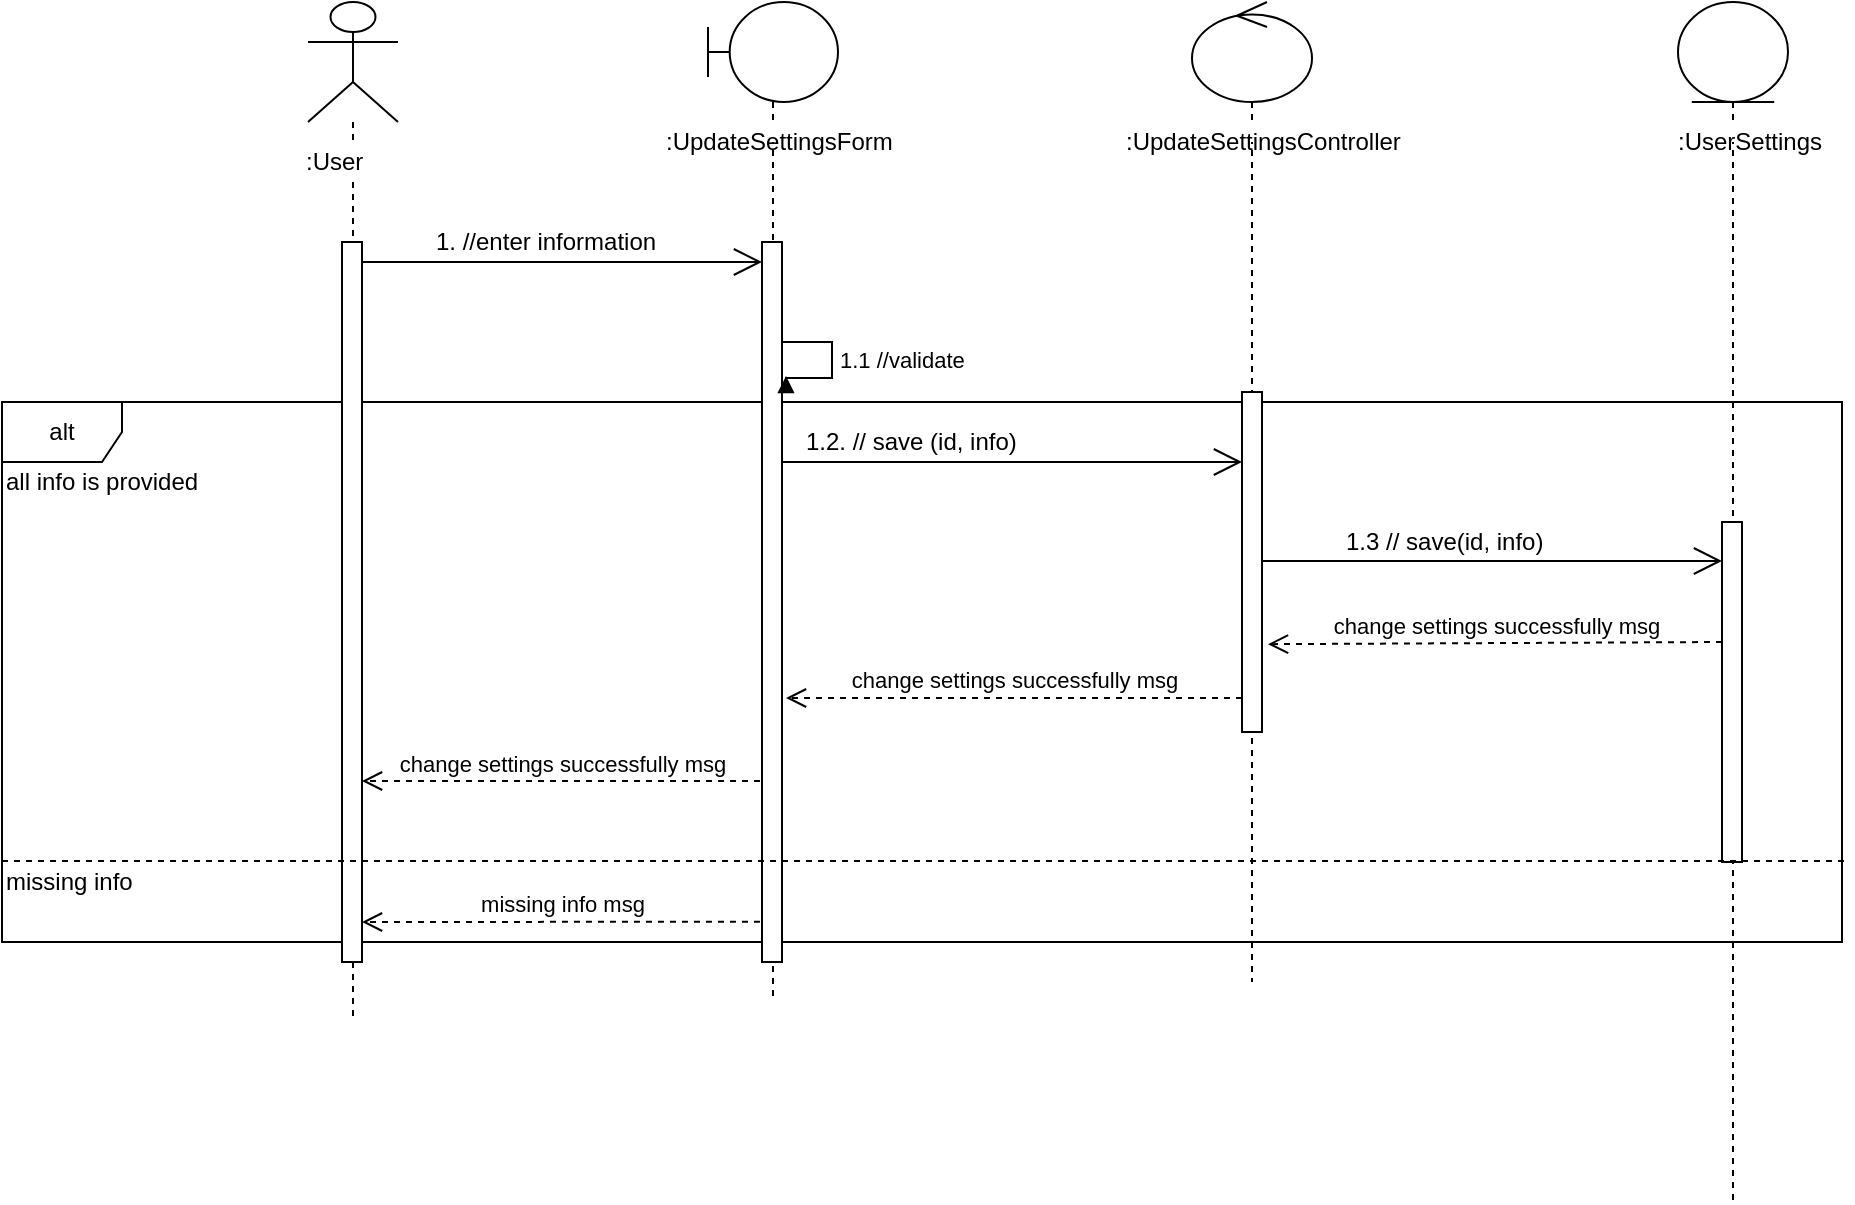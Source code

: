 <mxfile version="12.2.7" type="google" pages="1"><diagram id="9VVV0wmlApFZpibhe6T6" name="Page-1"><mxGraphModel dx="1822" dy="534" grid="1" gridSize="10" guides="1" tooltips="1" connect="1" arrows="1" fold="1" page="1" pageScale="1" pageWidth="850" pageHeight="1100" math="0" shadow="0"><root><mxCell id="0"/><mxCell id="1" parent="0"/><mxCell id="iLXR5Pj4QZRE0byJ2EBu-24" value="alt" style="shape=umlFrame;whiteSpace=wrap;html=1;" parent="1" vertex="1"><mxGeometry x="-400" y="260" width="920" height="270" as="geometry"/></mxCell><mxCell id="iLXR5Pj4QZRE0byJ2EBu-34" value="" style="shape=umlLifeline;participant=umlEntity;perimeter=lifelinePerimeter;whiteSpace=wrap;html=1;container=1;collapsible=0;recursiveResize=0;verticalAlign=top;spacingTop=36;labelBackgroundColor=#ffffff;outlineConnect=0;size=50;" parent="1" vertex="1"><mxGeometry x="438" y="60" width="55" height="600" as="geometry"/></mxCell><mxCell id="iLXR5Pj4QZRE0byJ2EBu-31" value="" style="shape=umlLifeline;participant=umlActor;perimeter=lifelinePerimeter;whiteSpace=wrap;html=1;container=1;collapsible=0;recursiveResize=0;verticalAlign=top;spacingTop=36;labelBackgroundColor=#ffffff;outlineConnect=0;size=60;" parent="1" vertex="1"><mxGeometry x="-247" y="60" width="45" height="510" as="geometry"/></mxCell><mxCell id="iLXR5Pj4QZRE0byJ2EBu-32" value="" style="shape=umlLifeline;participant=umlBoundary;perimeter=lifelinePerimeter;whiteSpace=wrap;html=1;container=1;collapsible=0;recursiveResize=0;verticalAlign=top;spacingTop=36;labelBackgroundColor=#ffffff;outlineConnect=0;size=50;" parent="1" vertex="1"><mxGeometry x="-47" y="60" width="65" height="500" as="geometry"/></mxCell><mxCell id="iLXR5Pj4QZRE0byJ2EBu-3" value="" style="html=1;points=[];perimeter=orthogonalPerimeter;" parent="iLXR5Pj4QZRE0byJ2EBu-32" vertex="1"><mxGeometry x="27" y="120" width="10" height="360" as="geometry"/></mxCell><mxCell id="iLXR5Pj4QZRE0byJ2EBu-33" value="" style="shape=umlLifeline;participant=umlControl;perimeter=lifelinePerimeter;whiteSpace=wrap;html=1;container=1;collapsible=0;recursiveResize=0;verticalAlign=top;spacingTop=36;labelBackgroundColor=#ffffff;outlineConnect=0;size=50;" parent="1" vertex="1"><mxGeometry x="195" y="60" width="60" height="490" as="geometry"/></mxCell><mxCell id="iLXR5Pj4QZRE0byJ2EBu-7" value="" style="html=1;points=[];perimeter=orthogonalPerimeter;" parent="iLXR5Pj4QZRE0byJ2EBu-33" vertex="1"><mxGeometry x="25" y="195" width="10" height="170" as="geometry"/></mxCell><mxCell id="iLXR5Pj4QZRE0byJ2EBu-1" value="" style="html=1;points=[];perimeter=orthogonalPerimeter;" parent="1" vertex="1"><mxGeometry x="-230" y="180" width="10" height="360" as="geometry"/></mxCell><mxCell id="iLXR5Pj4QZRE0byJ2EBu-2" value="" style="endArrow=open;endFill=1;endSize=12;html=1;" parent="1" target="iLXR5Pj4QZRE0byJ2EBu-3" edge="1"><mxGeometry width="160" relative="1" as="geometry"><mxPoint x="-220" y="190" as="sourcePoint"/><mxPoint x="-20" y="190" as="targetPoint"/></mxGeometry></mxCell><mxCell id="iLXR5Pj4QZRE0byJ2EBu-5" value="1.1 //validate" style="edgeStyle=orthogonalEdgeStyle;html=1;align=left;spacingLeft=2;endArrow=block;rounded=0;" parent="1" edge="1"><mxGeometry relative="1" as="geometry"><mxPoint x="-10" y="230" as="sourcePoint"/><Array as="points"><mxPoint x="15" y="230"/><mxPoint x="15" y="248"/></Array><mxPoint x="-8" y="247" as="targetPoint"/></mxGeometry></mxCell><mxCell id="iLXR5Pj4QZRE0byJ2EBu-6" value="" style="endArrow=open;endFill=1;endSize=12;html=1;" parent="1" target="iLXR5Pj4QZRE0byJ2EBu-7" edge="1"><mxGeometry width="160" relative="1" as="geometry"><mxPoint x="-10" y="290" as="sourcePoint"/><mxPoint x="220" y="290" as="targetPoint"/></mxGeometry></mxCell><mxCell id="iLXR5Pj4QZRE0byJ2EBu-11" value="" style="html=1;points=[];perimeter=orthogonalPerimeter;" parent="1" vertex="1"><mxGeometry x="460" y="320" width="10" height="170" as="geometry"/></mxCell><mxCell id="iLXR5Pj4QZRE0byJ2EBu-13" value="" style="endArrow=open;endFill=1;endSize=12;html=1;" parent="1" edge="1"><mxGeometry width="160" relative="1" as="geometry"><mxPoint x="230" y="339.5" as="sourcePoint"/><mxPoint x="460" y="339.5" as="targetPoint"/></mxGeometry></mxCell><mxCell id="iLXR5Pj4QZRE0byJ2EBu-14" value="change settings successfully msg" style="html=1;verticalAlign=bottom;endArrow=open;dashed=1;endSize=8;entryX=1.3;entryY=0.276;entryDx=0;entryDy=0;entryPerimeter=0;" parent="1" edge="1"><mxGeometry relative="1" as="geometry"><mxPoint x="460" y="380" as="sourcePoint"/><mxPoint x="233" y="381.08" as="targetPoint"/></mxGeometry></mxCell><mxCell id="iLXR5Pj4QZRE0byJ2EBu-15" value="change settings successfully msg" style="html=1;verticalAlign=bottom;endArrow=open;dashed=1;endSize=8;exitX=0;exitY=0.9;exitDx=0;exitDy=0;exitPerimeter=0;" parent="1" source="iLXR5Pj4QZRE0byJ2EBu-7" edge="1"><mxGeometry relative="1" as="geometry"><mxPoint x="215" y="500" as="sourcePoint"/><mxPoint x="-8" y="408" as="targetPoint"/></mxGeometry></mxCell><mxCell id="iLXR5Pj4QZRE0byJ2EBu-16" value="change settings successfully msg" style="html=1;verticalAlign=bottom;endArrow=open;dashed=1;endSize=8;" parent="1" edge="1"><mxGeometry relative="1" as="geometry"><mxPoint x="-21" y="449.5" as="sourcePoint"/><mxPoint x="-220" y="449.5" as="targetPoint"/></mxGeometry></mxCell><mxCell id="iLXR5Pj4QZRE0byJ2EBu-17" value="missing info msg" style="html=1;verticalAlign=bottom;endArrow=open;dashed=1;endSize=8;exitX=-0.1;exitY=0.833;exitDx=0;exitDy=0;exitPerimeter=0;" parent="1" edge="1"><mxGeometry relative="1" as="geometry"><mxPoint x="-21" y="519.86" as="sourcePoint"/><mxPoint x="-220" y="520" as="targetPoint"/></mxGeometry></mxCell><mxCell id="iLXR5Pj4QZRE0byJ2EBu-18" value="1. //enter information" style="text;html=1;resizable=0;points=[];autosize=1;align=left;verticalAlign=top;spacingTop=-4;" parent="1" vertex="1"><mxGeometry x="-185" y="170" width="130" height="20" as="geometry"/></mxCell><mxCell id="iLXR5Pj4QZRE0byJ2EBu-19" value="1.2. // save (id, info)" style="text;html=1;resizable=0;points=[];autosize=1;align=left;verticalAlign=top;spacingTop=-4;" parent="1" vertex="1"><mxGeometry y="270" width="120" height="20" as="geometry"/></mxCell><mxCell id="iLXR5Pj4QZRE0byJ2EBu-22" value="1.3 // save(id, info)&amp;nbsp;" style="text;html=1;resizable=0;points=[];autosize=1;align=left;verticalAlign=top;spacingTop=-4;" parent="1" vertex="1"><mxGeometry x="270" y="320" width="120" height="20" as="geometry"/></mxCell><mxCell id="iLXR5Pj4QZRE0byJ2EBu-25" value="all info is provided" style="text;html=1;resizable=0;points=[];autosize=1;align=left;verticalAlign=top;spacingTop=-4;" parent="1" vertex="1"><mxGeometry x="-400" y="290" width="110" height="20" as="geometry"/></mxCell><mxCell id="iLXR5Pj4QZRE0byJ2EBu-26" value="missing info" style="text;html=1;resizable=0;points=[];autosize=1;align=left;verticalAlign=top;spacingTop=-4;" parent="1" vertex="1"><mxGeometry x="-400" y="490" width="80" height="20" as="geometry"/></mxCell><mxCell id="iLXR5Pj4QZRE0byJ2EBu-27" value="" style="endArrow=none;dashed=1;endFill=0;endSize=12;html=1;" parent="1" edge="1"><mxGeometry width="160" relative="1" as="geometry"><mxPoint x="-400" y="489.5" as="sourcePoint"/><mxPoint x="524" y="489.5" as="targetPoint"/></mxGeometry></mxCell><mxCell id="iLXR5Pj4QZRE0byJ2EBu-35" value=":User" style="text;html=1;resizable=0;points=[];autosize=1;align=left;verticalAlign=top;spacingTop=-4;fillColor=#ffffff;" parent="1" vertex="1"><mxGeometry x="-250" y="130" width="40" height="20" as="geometry"/></mxCell><mxCell id="iLXR5Pj4QZRE0byJ2EBu-36" value=":UpdateSettingsForm" style="text;html=1;resizable=0;points=[];autosize=1;align=left;verticalAlign=top;spacingTop=-4;fillColor=#ffffff;" parent="1" vertex="1"><mxGeometry x="-70" y="120" width="130" height="10" as="geometry"/></mxCell><mxCell id="iLXR5Pj4QZRE0byJ2EBu-37" value=":UpdateSettingsController" style="text;html=1;resizable=0;points=[];autosize=1;align=left;verticalAlign=top;spacingTop=-4;fillColor=#ffffff;" parent="1" vertex="1"><mxGeometry x="160" y="120" width="150" height="10" as="geometry"/></mxCell><mxCell id="iLXR5Pj4QZRE0byJ2EBu-38" value=":UserSettings" style="text;html=1;resizable=0;points=[];autosize=1;align=left;verticalAlign=top;spacingTop=-4;fillColor=#ffffff;" parent="1" vertex="1"><mxGeometry x="435.5" y="120" width="90" height="10" as="geometry"/></mxCell></root></mxGraphModel></diagram></mxfile>